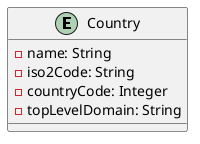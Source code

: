 @startuml

entity Country {
    - name: String
    - iso2Code: String
    - countryCode: Integer
    - topLevelDomain: String
}

@enduml